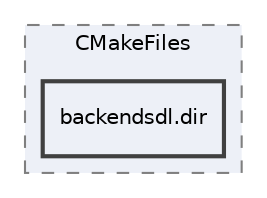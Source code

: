 digraph "/home/francisco/Projects/gameEngines/Pong/build/backendsdl/src/CMakeFiles/backendsdl.dir"
{
 // LATEX_PDF_SIZE
  edge [fontname="Helvetica",fontsize="10",labelfontname="Helvetica",labelfontsize="10"];
  node [fontname="Helvetica",fontsize="10",shape=record];
  compound=true
  subgraph clusterdir_564a7b50b5386a1f7697f192116079c4 {
    graph [ bgcolor="#edf0f7", pencolor="grey50", style="filled,dashed,", label="CMakeFiles", fontname="Helvetica", fontsize="10", URL="dir_564a7b50b5386a1f7697f192116079c4.html"]
  dir_427ed0f113b2857430a1079e1392b8fe [shape=box, label="backendsdl.dir", style="filled,bold,", fillcolor="#edf0f7", color="grey25", URL="dir_427ed0f113b2857430a1079e1392b8fe.html"];
  }
}
